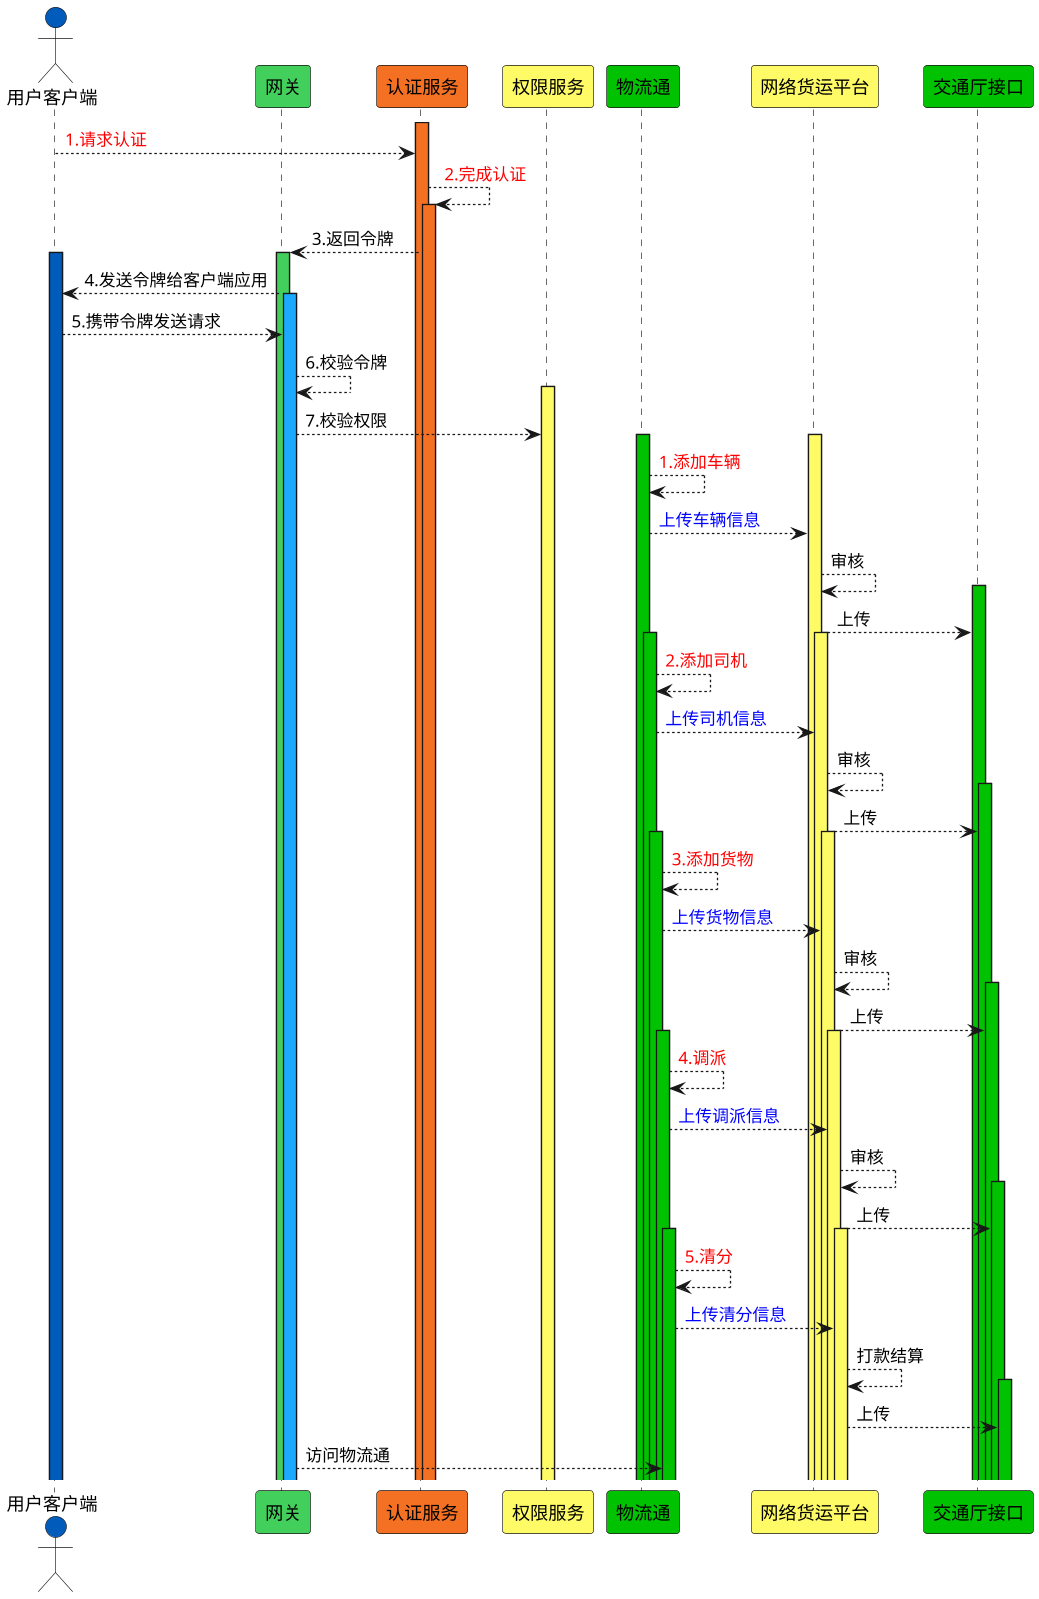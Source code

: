 @startuml

scale 1.3
actor "用户客户端" as User #005bbb
participant "网关" as Gateway #43CF5B
participant "认证服务" as Authentication #F47022
participant "权限服务" as Permission #fefb67
participant "物流通" as 物流通 #00c200
participant "网络货运平台" as 平台 #fefb67
participant "交通厅接口" as 交通厅 #00c200


activate Authentication #F47022
User ---> Authentication: <font color=red>1.请求认证</font>
Authentication ----> Authentication:<font color =red>2.完成认证</font>
activate Authentication #F47022
Authentication--> Gateway:3.返回令牌
activate Gateway #43CF5B
activate User #005bbb
Gateway --> User: 4.发送令牌给客户端应用
activate Gateway #1BAAFF
User --->Gateway :5.携带令牌发送请求
Gateway -->Gateway :6.校验令牌

activate Permission #fefb67
Gateway -->Permission :7.校验权限

activate 物流通 #00c200
activate 平台 #fefb67
物流通 ----->物流通:<font color =red>1.添加车辆</font>
物流通 -->平台:<font color =blue>上传车辆信息</font>
平台 --> 平台:审核
activate 交通厅 #00c200
平台 --> 交通厅:上传

activate 物流通 #00c200
activate 平台 #fefb67
物流通 -->物流通:<font color =red>2.添加司机</font>
物流通 -->平台:<font color =blue>上传司机信息</font>
平台 --> 平台:审核
activate 交通厅 #00c200
平台 --> 交通厅:上传

activate 物流通 #00c200
activate 平台 #fefb67
物流通 -->物流通:<font color =red>3.添加货物</font>
物流通 -->平台:<font color =blue>上传货物信息</font>
平台 --> 平台:审核
activate 交通厅 #00c200
平台 --> 交通厅:上传

activate 物流通 #00c200
activate 平台 #fefb67
物流通 -->物流通:<font color =red>4.调派</font>
物流通 -->平台:<font color =blue>上传调派信息</font>
平台 --> 平台:审核
activate 交通厅 #00c200
平台 --> 交通厅:上传

activate 物流通 #00c200
activate 平台 #fefb67
物流通 -->物流通:<font color =red>5.清分</font>
物流通 -->平台:<font color =blue>上传清分信息</font>
平台 --> 平台:打款结算
activate 交通厅 #00c200
平台 --> 交通厅:上传

Gateway   --->物流通:访问物流通





@enduml

